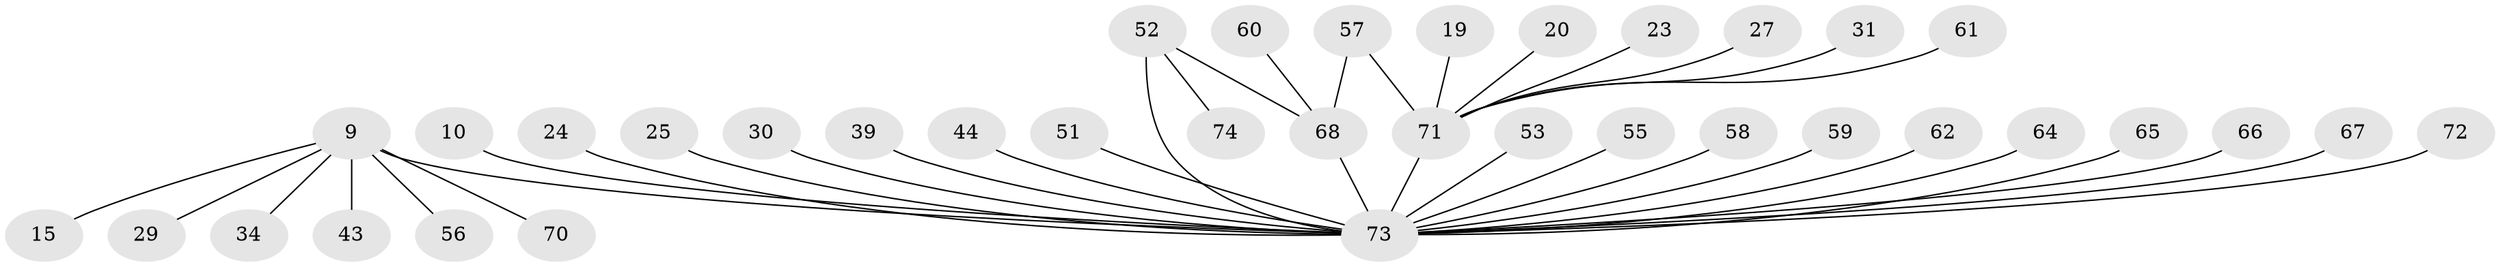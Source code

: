 // original degree distribution, {22: 0.013513513513513514, 12: 0.013513513513513514, 17: 0.013513513513513514, 7: 0.013513513513513514, 3: 0.10810810810810811, 9: 0.04054054054054054, 13: 0.013513513513513514, 1: 0.4189189189189189, 4: 0.05405405405405406, 2: 0.28378378378378377, 5: 0.013513513513513514, 6: 0.013513513513513514}
// Generated by graph-tools (version 1.1) at 2025/47/03/09/25 04:47:23]
// undirected, 37 vertices, 38 edges
graph export_dot {
graph [start="1"]
  node [color=gray90,style=filled];
  9 [super="+7"];
  10;
  15;
  19;
  20;
  23;
  24;
  25;
  27;
  29;
  30;
  31;
  34;
  39;
  43;
  44;
  51;
  52;
  53;
  55 [super="+5"];
  56;
  57 [super="+17"];
  58;
  59;
  60;
  61 [super="+14"];
  62 [super="+49"];
  64;
  65;
  66;
  67;
  68 [super="+35+36"];
  70;
  71 [super="+1+16"];
  72;
  73 [super="+42+54+69"];
  74;
  9 -- 15;
  9 -- 29;
  9 -- 34;
  9 -- 56 [weight=2];
  9 -- 70;
  9 -- 43;
  9 -- 73 [weight=11];
  10 -- 73;
  19 -- 71;
  20 -- 71;
  23 -- 71;
  24 -- 73;
  25 -- 73;
  27 -- 71;
  30 -- 73;
  31 -- 71;
  39 -- 73 [weight=2];
  44 -- 73;
  51 -- 73;
  52 -- 74;
  52 -- 73 [weight=3];
  52 -- 68;
  53 -- 73;
  55 -- 73 [weight=3];
  57 -- 71 [weight=2];
  57 -- 68;
  58 -- 73;
  59 -- 73;
  60 -- 68;
  61 -- 71;
  62 -- 73;
  64 -- 73;
  65 -- 73 [weight=2];
  66 -- 73;
  67 -- 73;
  68 -- 73 [weight=2];
  71 -- 73 [weight=11];
  72 -- 73;
}
